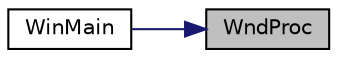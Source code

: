 digraph "WndProc"
{
 // INTERACTIVE_SVG=YES
 // LATEX_PDF_SIZE
  edge [fontname="Helvetica",fontsize="10",labelfontname="Helvetica",labelfontsize="10"];
  node [fontname="Helvetica",fontsize="10",shape=record];
  rankdir="RL";
  Node1 [label="WndProc",height=0.2,width=0.4,color="black", fillcolor="grey75", style="filled", fontcolor="black",tooltip="The declaration of the main message processing function."];
  Node1 -> Node2 [dir="back",color="midnightblue",fontsize="10",style="solid",fontname="Helvetica"];
  Node2 [label="WinMain",height=0.2,width=0.4,color="black", fillcolor="white", style="filled",URL="$main_8cpp.html#a946cd7d17bf6760d82ded70909de9a6d",tooltip="The beginning of everything."];
}
